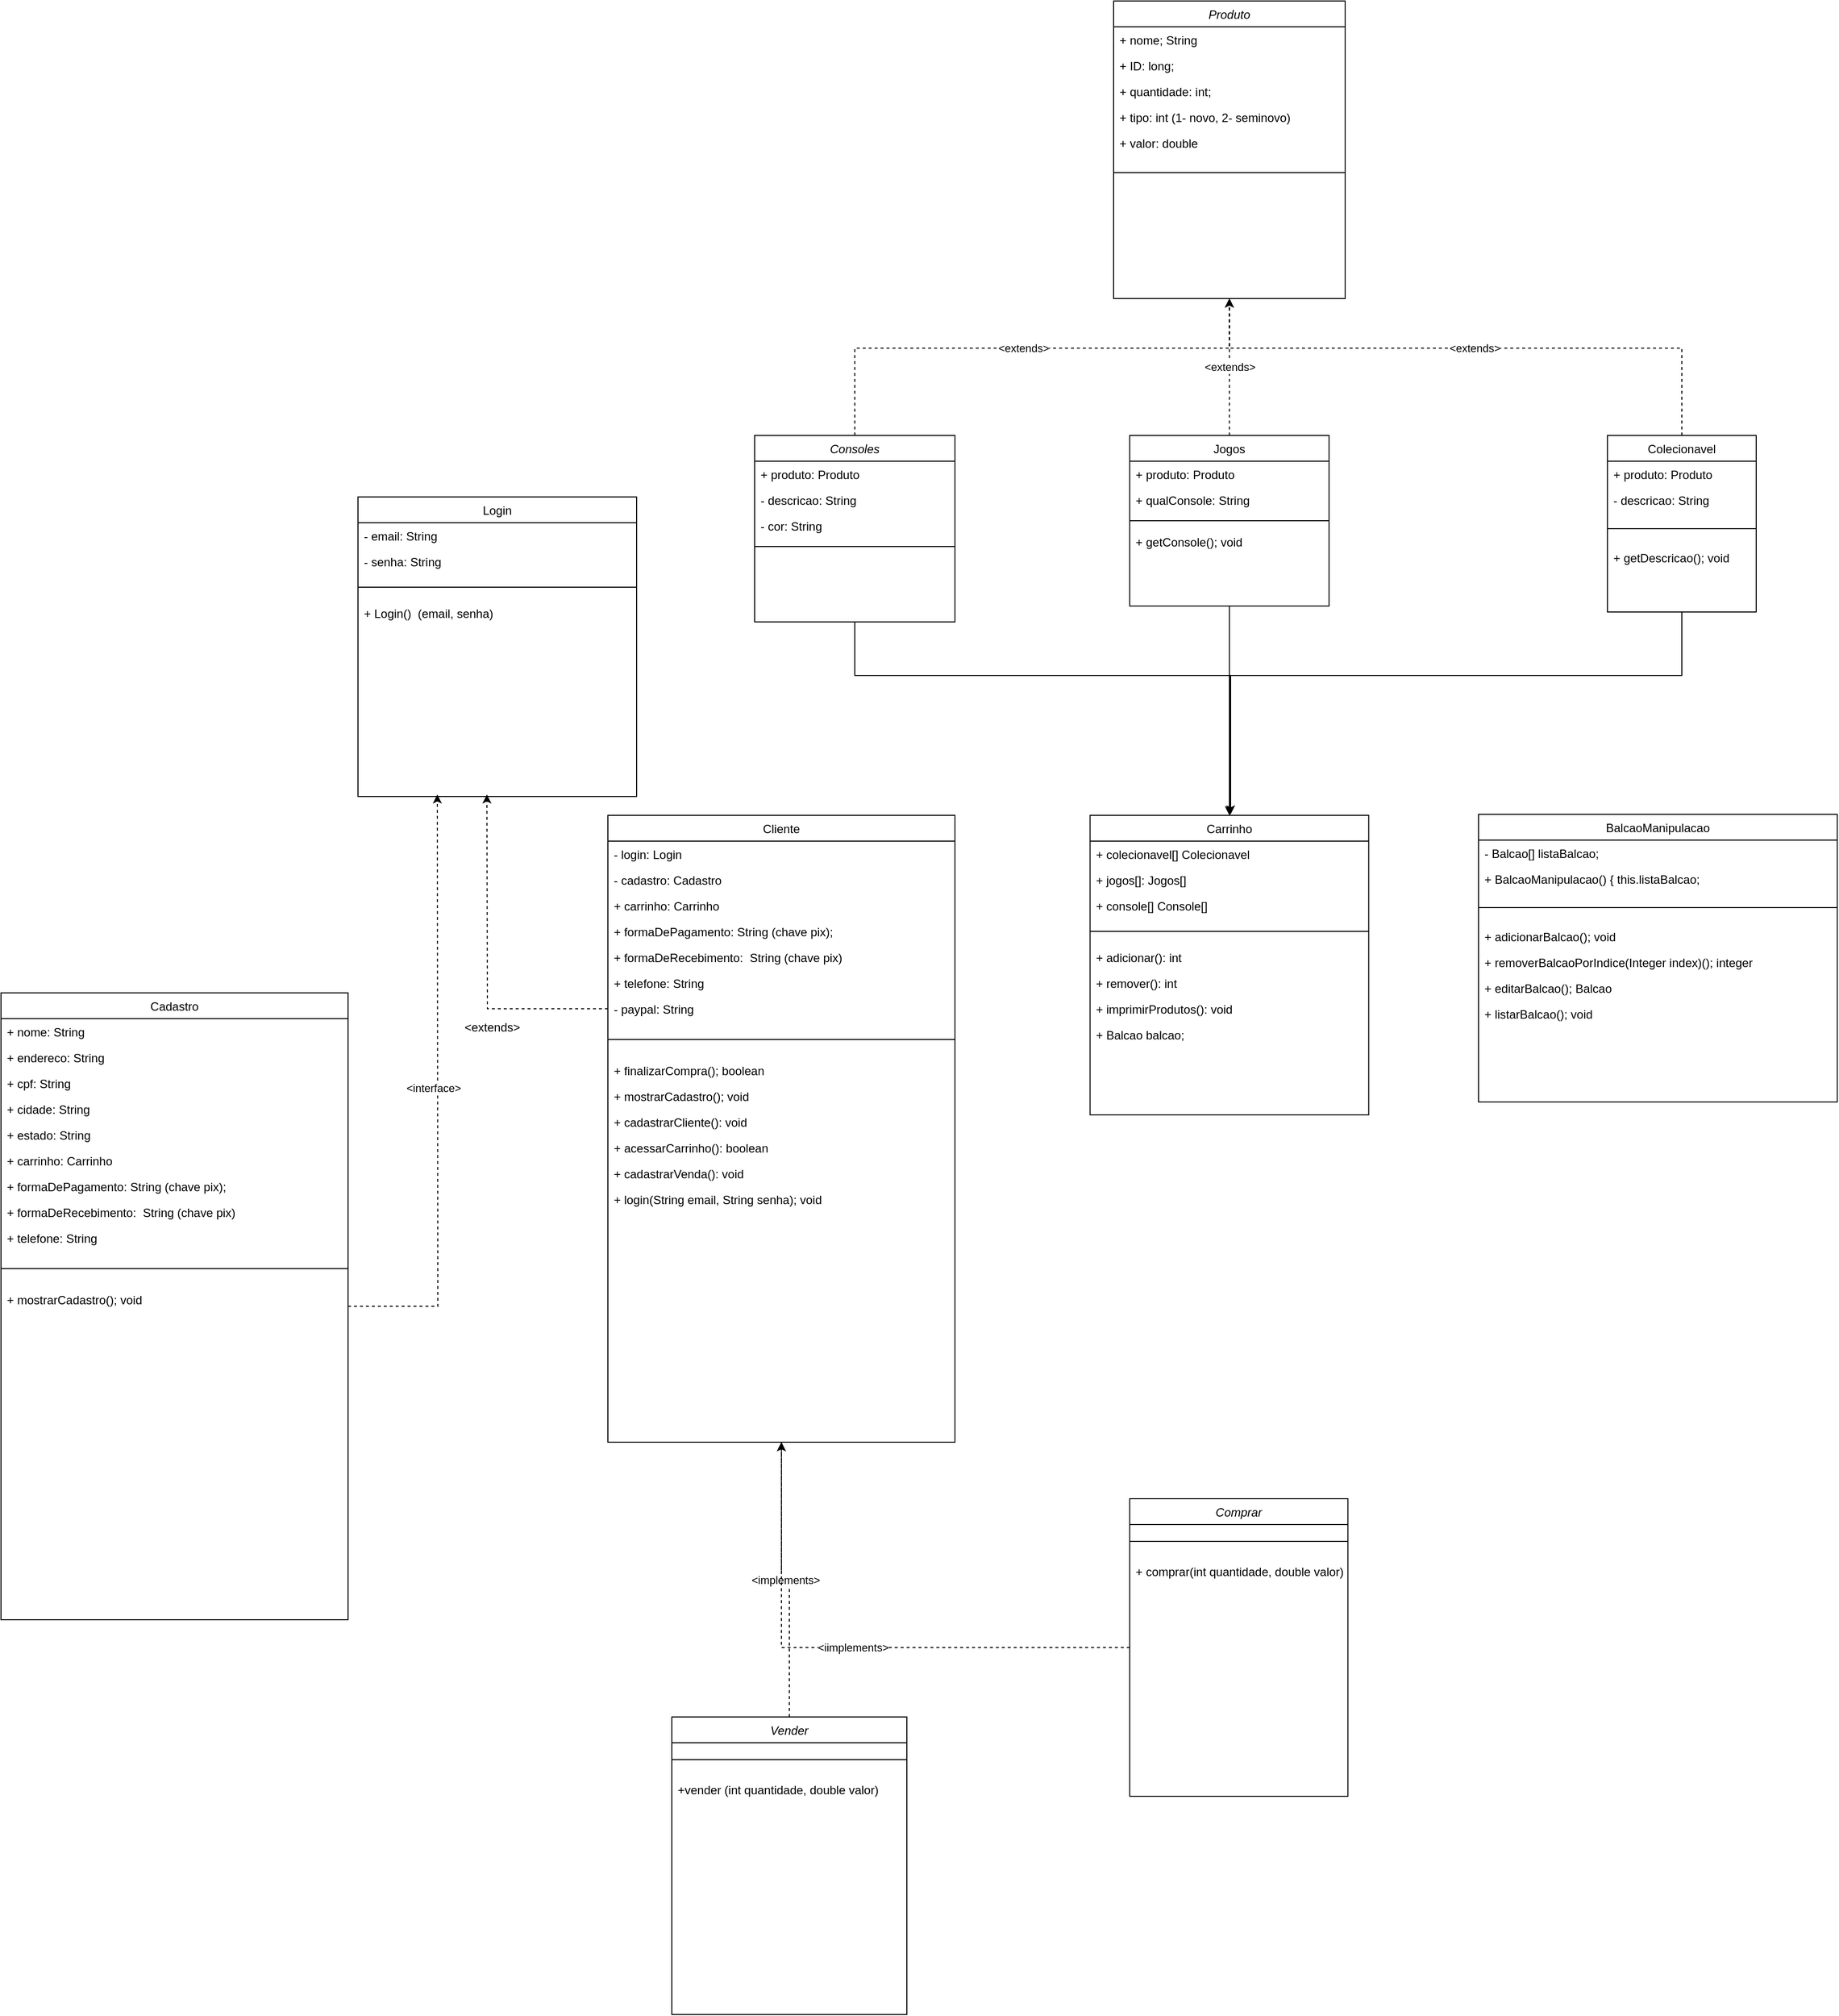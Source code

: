<mxfile version="20.4.0" type="github">
  <diagram id="C5RBs43oDa-KdzZeNtuy" name="Page-1">
    <mxGraphModel dx="4989" dy="3419" grid="1" gridSize="10" guides="1" tooltips="1" connect="1" arrows="1" fold="1" page="1" pageScale="1" pageWidth="3300" pageHeight="2339" math="0" shadow="0">
      <root>
        <mxCell id="WIyWlLk6GJQsqaUBKTNV-0" />
        <mxCell id="WIyWlLk6GJQsqaUBKTNV-1" parent="WIyWlLk6GJQsqaUBKTNV-0" />
        <mxCell id="iqWXhcP6Gmm81lYTE9qX-11" value="&amp;lt;extends&amp;gt;" style="edgeStyle=orthogonalEdgeStyle;rounded=0;orthogonalLoop=1;jettySize=auto;html=1;entryX=0.5;entryY=1;entryDx=0;entryDy=0;dashed=1;" edge="1" parent="WIyWlLk6GJQsqaUBKTNV-1" source="JkuJIoE7SBukqdG8tUZ_-0" target="JkuJIoE7SBukqdG8tUZ_-20">
          <mxGeometry relative="1" as="geometry">
            <Array as="points">
              <mxPoint x="511" y="-750" />
              <mxPoint x="889" y="-750" />
            </Array>
          </mxGeometry>
        </mxCell>
        <mxCell id="iqWXhcP6Gmm81lYTE9qX-23" style="edgeStyle=orthogonalEdgeStyle;rounded=0;orthogonalLoop=1;jettySize=auto;html=1;" edge="1" parent="WIyWlLk6GJQsqaUBKTNV-1" source="JkuJIoE7SBukqdG8tUZ_-0">
          <mxGeometry relative="1" as="geometry">
            <mxPoint x="890" y="-280" as="targetPoint" />
            <Array as="points">
              <mxPoint x="511" y="-420" />
              <mxPoint x="890" y="-420" />
            </Array>
          </mxGeometry>
        </mxCell>
        <mxCell id="JkuJIoE7SBukqdG8tUZ_-0" value="Consoles" style="swimlane;fontStyle=2;align=center;verticalAlign=top;childLayout=stackLayout;horizontal=1;startSize=26;horizontalStack=0;resizeParent=1;resizeLast=0;collapsible=1;marginBottom=0;rounded=0;shadow=0;strokeWidth=1;" parent="WIyWlLk6GJQsqaUBKTNV-1" vertex="1">
          <mxGeometry x="410" y="-662" width="202" height="188" as="geometry">
            <mxRectangle x="230" y="140" width="160" height="26" as="alternateBounds" />
          </mxGeometry>
        </mxCell>
        <mxCell id="JkuJIoE7SBukqdG8tUZ_-1" value="+ produto: Produto" style="text;align=left;verticalAlign=top;spacingLeft=4;spacingRight=4;overflow=hidden;rotatable=0;points=[[0,0.5],[1,0.5]];portConstraint=eastwest;" parent="JkuJIoE7SBukqdG8tUZ_-0" vertex="1">
          <mxGeometry y="26" width="202" height="26" as="geometry" />
        </mxCell>
        <mxCell id="JkuJIoE7SBukqdG8tUZ_-2" value="- descricao: String" style="text;align=left;verticalAlign=top;spacingLeft=4;spacingRight=4;overflow=hidden;rotatable=0;points=[[0,0.5],[1,0.5]];portConstraint=eastwest;" parent="JkuJIoE7SBukqdG8tUZ_-0" vertex="1">
          <mxGeometry y="52" width="202" height="26" as="geometry" />
        </mxCell>
        <mxCell id="JkuJIoE7SBukqdG8tUZ_-3" value="- cor: String" style="text;align=left;verticalAlign=top;spacingLeft=4;spacingRight=4;overflow=hidden;rotatable=0;points=[[0,0.5],[1,0.5]];portConstraint=eastwest;" parent="JkuJIoE7SBukqdG8tUZ_-0" vertex="1">
          <mxGeometry y="78" width="202" height="26" as="geometry" />
        </mxCell>
        <mxCell id="JkuJIoE7SBukqdG8tUZ_-4" value="" style="line;html=1;strokeWidth=1;align=left;verticalAlign=middle;spacingTop=-1;spacingLeft=3;spacingRight=3;rotatable=0;labelPosition=right;points=[];portConstraint=eastwest;" parent="JkuJIoE7SBukqdG8tUZ_-0" vertex="1">
          <mxGeometry y="104" width="202" height="16" as="geometry" />
        </mxCell>
        <mxCell id="iqWXhcP6Gmm81lYTE9qX-12" value="&amp;lt;extends&amp;gt;" style="edgeStyle=orthogonalEdgeStyle;rounded=0;orthogonalLoop=1;jettySize=auto;html=1;entryX=0.5;entryY=1;entryDx=0;entryDy=0;dashed=1;" edge="1" parent="WIyWlLk6GJQsqaUBKTNV-1" source="JkuJIoE7SBukqdG8tUZ_-7" target="JkuJIoE7SBukqdG8tUZ_-20">
          <mxGeometry relative="1" as="geometry">
            <Array as="points">
              <mxPoint x="1345" y="-750" />
              <mxPoint x="889" y="-750" />
            </Array>
          </mxGeometry>
        </mxCell>
        <mxCell id="iqWXhcP6Gmm81lYTE9qX-16" style="edgeStyle=orthogonalEdgeStyle;rounded=0;orthogonalLoop=1;jettySize=auto;html=1;" edge="1" parent="WIyWlLk6GJQsqaUBKTNV-1" source="JkuJIoE7SBukqdG8tUZ_-7" target="JkuJIoE7SBukqdG8tUZ_-12">
          <mxGeometry relative="1" as="geometry">
            <Array as="points">
              <mxPoint x="1345" y="-420" />
              <mxPoint x="889" y="-420" />
            </Array>
          </mxGeometry>
        </mxCell>
        <mxCell id="JkuJIoE7SBukqdG8tUZ_-7" value="Colecionavel" style="swimlane;fontStyle=0;align=center;verticalAlign=top;childLayout=stackLayout;horizontal=1;startSize=26;horizontalStack=0;resizeParent=1;resizeLast=0;collapsible=1;marginBottom=0;rounded=0;shadow=0;strokeWidth=1;" parent="WIyWlLk6GJQsqaUBKTNV-1" vertex="1">
          <mxGeometry x="1270" y="-662" width="150" height="178" as="geometry">
            <mxRectangle x="340" y="380" width="170" height="26" as="alternateBounds" />
          </mxGeometry>
        </mxCell>
        <mxCell id="JkuJIoE7SBukqdG8tUZ_-8" value="+ produto: Produto" style="text;align=left;verticalAlign=top;spacingLeft=4;spacingRight=4;overflow=hidden;rotatable=0;points=[[0,0.5],[1,0.5]];portConstraint=eastwest;" parent="JkuJIoE7SBukqdG8tUZ_-7" vertex="1">
          <mxGeometry y="26" width="150" height="26" as="geometry" />
        </mxCell>
        <mxCell id="JkuJIoE7SBukqdG8tUZ_-9" value="- descricao: String" style="text;align=left;verticalAlign=top;spacingLeft=4;spacingRight=4;overflow=hidden;rotatable=0;points=[[0,0.5],[1,0.5]];portConstraint=eastwest;" parent="JkuJIoE7SBukqdG8tUZ_-7" vertex="1">
          <mxGeometry y="52" width="150" height="26" as="geometry" />
        </mxCell>
        <mxCell id="JkuJIoE7SBukqdG8tUZ_-10" value="" style="line;html=1;strokeWidth=1;align=left;verticalAlign=middle;spacingTop=-1;spacingLeft=3;spacingRight=3;rotatable=0;labelPosition=right;points=[];portConstraint=eastwest;" parent="JkuJIoE7SBukqdG8tUZ_-7" vertex="1">
          <mxGeometry y="78" width="150" height="32" as="geometry" />
        </mxCell>
        <mxCell id="iqWXhcP6Gmm81lYTE9qX-51" value="+ getDescricao(); void" style="text;align=left;verticalAlign=top;spacingLeft=4;spacingRight=4;overflow=hidden;rotatable=0;points=[[0,0.5],[1,0.5]];portConstraint=eastwest;" vertex="1" parent="JkuJIoE7SBukqdG8tUZ_-7">
          <mxGeometry y="110" width="150" height="26" as="geometry" />
        </mxCell>
        <mxCell id="JkuJIoE7SBukqdG8tUZ_-12" value="Carrinho" style="swimlane;fontStyle=0;align=center;verticalAlign=top;childLayout=stackLayout;horizontal=1;startSize=26;horizontalStack=0;resizeParent=1;resizeLast=0;collapsible=1;marginBottom=0;rounded=0;shadow=0;strokeWidth=1;" parent="WIyWlLk6GJQsqaUBKTNV-1" vertex="1">
          <mxGeometry x="748.25" y="-279" width="281" height="302" as="geometry">
            <mxRectangle x="550" y="140" width="160" height="26" as="alternateBounds" />
          </mxGeometry>
        </mxCell>
        <mxCell id="JkuJIoE7SBukqdG8tUZ_-13" value="+ colecionavel[] Colecionavel" style="text;align=left;verticalAlign=top;spacingLeft=4;spacingRight=4;overflow=hidden;rotatable=0;points=[[0,0.5],[1,0.5]];portConstraint=eastwest;rounded=0;shadow=0;html=0;" parent="JkuJIoE7SBukqdG8tUZ_-12" vertex="1">
          <mxGeometry y="26" width="281" height="26" as="geometry" />
        </mxCell>
        <mxCell id="JkuJIoE7SBukqdG8tUZ_-14" value="+ jogos[]: Jogos[]" style="text;align=left;verticalAlign=top;spacingLeft=4;spacingRight=4;overflow=hidden;rotatable=0;points=[[0,0.5],[1,0.5]];portConstraint=eastwest;" parent="JkuJIoE7SBukqdG8tUZ_-12" vertex="1">
          <mxGeometry y="52" width="281" height="26" as="geometry" />
        </mxCell>
        <mxCell id="JkuJIoE7SBukqdG8tUZ_-15" value="+ console[] Console[]" style="text;align=left;verticalAlign=top;spacingLeft=4;spacingRight=4;overflow=hidden;rotatable=0;points=[[0,0.5],[1,0.5]];portConstraint=eastwest;" parent="JkuJIoE7SBukqdG8tUZ_-12" vertex="1">
          <mxGeometry y="78" width="281" height="26" as="geometry" />
        </mxCell>
        <mxCell id="JkuJIoE7SBukqdG8tUZ_-16" value="" style="line;html=1;strokeWidth=1;align=left;verticalAlign=middle;spacingTop=-1;spacingLeft=3;spacingRight=3;rotatable=0;labelPosition=right;points=[];portConstraint=eastwest;" parent="JkuJIoE7SBukqdG8tUZ_-12" vertex="1">
          <mxGeometry y="104" width="281" height="26" as="geometry" />
        </mxCell>
        <mxCell id="JkuJIoE7SBukqdG8tUZ_-17" value="+ adicionar(): int" style="text;align=left;verticalAlign=top;spacingLeft=4;spacingRight=4;overflow=hidden;rotatable=0;points=[[0,0.5],[1,0.5]];portConstraint=eastwest;" parent="JkuJIoE7SBukqdG8tUZ_-12" vertex="1">
          <mxGeometry y="130" width="281" height="26" as="geometry" />
        </mxCell>
        <mxCell id="JkuJIoE7SBukqdG8tUZ_-18" value="+ remover(): int" style="text;align=left;verticalAlign=top;spacingLeft=4;spacingRight=4;overflow=hidden;rotatable=0;points=[[0,0.5],[1,0.5]];portConstraint=eastwest;" parent="JkuJIoE7SBukqdG8tUZ_-12" vertex="1">
          <mxGeometry y="156" width="281" height="26" as="geometry" />
        </mxCell>
        <mxCell id="JkuJIoE7SBukqdG8tUZ_-19" value="+ imprimirProdutos(): void" style="text;align=left;verticalAlign=top;spacingLeft=4;spacingRight=4;overflow=hidden;rotatable=0;points=[[0,0.5],[1,0.5]];portConstraint=eastwest;" parent="JkuJIoE7SBukqdG8tUZ_-12" vertex="1">
          <mxGeometry y="182" width="281" height="26" as="geometry" />
        </mxCell>
        <mxCell id="iqWXhcP6Gmm81lYTE9qX-54" value="+ Balcao balcao;" style="text;align=left;verticalAlign=top;spacingLeft=4;spacingRight=4;overflow=hidden;rotatable=0;points=[[0,0.5],[1,0.5]];portConstraint=eastwest;" vertex="1" parent="JkuJIoE7SBukqdG8tUZ_-12">
          <mxGeometry y="208" width="281" height="26" as="geometry" />
        </mxCell>
        <mxCell id="JkuJIoE7SBukqdG8tUZ_-20" value="Produto" style="swimlane;fontStyle=2;align=center;verticalAlign=top;childLayout=stackLayout;horizontal=1;startSize=26;horizontalStack=0;resizeParent=1;resizeLast=0;collapsible=1;marginBottom=0;rounded=0;shadow=0;strokeWidth=1;" parent="WIyWlLk6GJQsqaUBKTNV-1" vertex="1">
          <mxGeometry x="772" y="-1100" width="233.5" height="300" as="geometry">
            <mxRectangle x="230" y="140" width="160" height="26" as="alternateBounds" />
          </mxGeometry>
        </mxCell>
        <mxCell id="JkuJIoE7SBukqdG8tUZ_-21" value="+ nome; String" style="text;align=left;verticalAlign=top;spacingLeft=4;spacingRight=4;overflow=hidden;rotatable=0;points=[[0,0.5],[1,0.5]];portConstraint=eastwest;" parent="JkuJIoE7SBukqdG8tUZ_-20" vertex="1">
          <mxGeometry y="26" width="233.5" height="26" as="geometry" />
        </mxCell>
        <mxCell id="JkuJIoE7SBukqdG8tUZ_-22" value="+ ID: long;" style="text;align=left;verticalAlign=top;spacingLeft=4;spacingRight=4;overflow=hidden;rotatable=0;points=[[0,0.5],[1,0.5]];portConstraint=eastwest;rounded=0;shadow=0;html=0;" parent="JkuJIoE7SBukqdG8tUZ_-20" vertex="1">
          <mxGeometry y="52" width="233.5" height="26" as="geometry" />
        </mxCell>
        <mxCell id="JkuJIoE7SBukqdG8tUZ_-23" value="+ quantidade: int;" style="text;align=left;verticalAlign=top;spacingLeft=4;spacingRight=4;overflow=hidden;rotatable=0;points=[[0,0.5],[1,0.5]];portConstraint=eastwest;rounded=0;shadow=0;html=0;" parent="JkuJIoE7SBukqdG8tUZ_-20" vertex="1">
          <mxGeometry y="78" width="233.5" height="26" as="geometry" />
        </mxCell>
        <mxCell id="JkuJIoE7SBukqdG8tUZ_-24" value="+ tipo: int (1- novo, 2- seminovo)" style="text;align=left;verticalAlign=top;spacingLeft=4;spacingRight=4;overflow=hidden;rotatable=0;points=[[0,0.5],[1,0.5]];portConstraint=eastwest;rounded=0;shadow=0;html=0;" parent="JkuJIoE7SBukqdG8tUZ_-20" vertex="1">
          <mxGeometry y="104" width="233.5" height="26" as="geometry" />
        </mxCell>
        <mxCell id="JkuJIoE7SBukqdG8tUZ_-25" value="+ valor: double" style="text;align=left;verticalAlign=top;spacingLeft=4;spacingRight=4;overflow=hidden;rotatable=0;points=[[0,0.5],[1,0.5]];portConstraint=eastwest;rounded=0;shadow=0;html=0;" parent="JkuJIoE7SBukqdG8tUZ_-20" vertex="1">
          <mxGeometry y="130" width="233.5" height="26" as="geometry" />
        </mxCell>
        <mxCell id="JkuJIoE7SBukqdG8tUZ_-26" value="" style="line;html=1;strokeWidth=1;align=left;verticalAlign=middle;spacingTop=-1;spacingLeft=3;spacingRight=3;rotatable=0;labelPosition=right;points=[];portConstraint=eastwest;" parent="JkuJIoE7SBukqdG8tUZ_-20" vertex="1">
          <mxGeometry y="156" width="233.5" height="34" as="geometry" />
        </mxCell>
        <mxCell id="JkuJIoE7SBukqdG8tUZ_-28" value="Cliente" style="swimlane;fontStyle=0;align=center;verticalAlign=top;childLayout=stackLayout;horizontal=1;startSize=26;horizontalStack=0;resizeParent=1;resizeLast=0;collapsible=1;marginBottom=0;rounded=0;shadow=0;strokeWidth=1;" parent="WIyWlLk6GJQsqaUBKTNV-1" vertex="1">
          <mxGeometry x="262" y="-279" width="350" height="632" as="geometry">
            <mxRectangle x="550" y="140" width="160" height="26" as="alternateBounds" />
          </mxGeometry>
        </mxCell>
        <mxCell id="iqWXhcP6Gmm81lYTE9qX-86" value="- login: Login" style="text;align=left;verticalAlign=top;spacingLeft=4;spacingRight=4;overflow=hidden;rotatable=0;points=[[0,0.5],[1,0.5]];portConstraint=eastwest;rounded=0;shadow=0;html=0;" vertex="1" parent="JkuJIoE7SBukqdG8tUZ_-28">
          <mxGeometry y="26" width="350" height="26" as="geometry" />
        </mxCell>
        <mxCell id="iqWXhcP6Gmm81lYTE9qX-114" value="- cadastro: Cadastro" style="text;align=left;verticalAlign=top;spacingLeft=4;spacingRight=4;overflow=hidden;rotatable=0;points=[[0,0.5],[1,0.5]];portConstraint=eastwest;rounded=0;shadow=0;html=0;" vertex="1" parent="JkuJIoE7SBukqdG8tUZ_-28">
          <mxGeometry y="52" width="350" height="26" as="geometry" />
        </mxCell>
        <mxCell id="JkuJIoE7SBukqdG8tUZ_-35" value="+ carrinho: Carrinho" style="text;align=left;verticalAlign=top;spacingLeft=4;spacingRight=4;overflow=hidden;rotatable=0;points=[[0,0.5],[1,0.5]];portConstraint=eastwest;" parent="JkuJIoE7SBukqdG8tUZ_-28" vertex="1">
          <mxGeometry y="78" width="350" height="26" as="geometry" />
        </mxCell>
        <mxCell id="JkuJIoE7SBukqdG8tUZ_-36" value="+ formaDePagamento: String (chave pix);" style="text;align=left;verticalAlign=top;spacingLeft=4;spacingRight=4;overflow=hidden;rotatable=0;points=[[0,0.5],[1,0.5]];portConstraint=eastwest;" parent="JkuJIoE7SBukqdG8tUZ_-28" vertex="1">
          <mxGeometry y="104" width="350" height="26" as="geometry" />
        </mxCell>
        <mxCell id="iqWXhcP6Gmm81lYTE9qX-73" value="+ formaDeRecebimento:  String (chave pix)" style="text;align=left;verticalAlign=top;spacingLeft=4;spacingRight=4;overflow=hidden;rotatable=0;points=[[0,0.5],[1,0.5]];portConstraint=eastwest;" vertex="1" parent="JkuJIoE7SBukqdG8tUZ_-28">
          <mxGeometry y="130" width="350" height="26" as="geometry" />
        </mxCell>
        <mxCell id="JkuJIoE7SBukqdG8tUZ_-37" value="+ telefone: String" style="text;align=left;verticalAlign=top;spacingLeft=4;spacingRight=4;overflow=hidden;rotatable=0;points=[[0,0.5],[1,0.5]];portConstraint=eastwest;" parent="JkuJIoE7SBukqdG8tUZ_-28" vertex="1">
          <mxGeometry y="156" width="350" height="26" as="geometry" />
        </mxCell>
        <mxCell id="iqWXhcP6Gmm81lYTE9qX-21" value="- paypal: String" style="text;align=left;verticalAlign=top;spacingLeft=4;spacingRight=4;overflow=hidden;rotatable=0;points=[[0,0.5],[1,0.5]];portConstraint=eastwest;" vertex="1" parent="JkuJIoE7SBukqdG8tUZ_-28">
          <mxGeometry y="182" width="350" height="26" as="geometry" />
        </mxCell>
        <mxCell id="JkuJIoE7SBukqdG8tUZ_-38" value="" style="line;html=1;strokeWidth=1;align=left;verticalAlign=middle;spacingTop=-1;spacingLeft=3;spacingRight=3;rotatable=0;labelPosition=right;points=[];portConstraint=eastwest;" parent="JkuJIoE7SBukqdG8tUZ_-28" vertex="1">
          <mxGeometry y="208" width="350" height="36" as="geometry" />
        </mxCell>
        <mxCell id="JkuJIoE7SBukqdG8tUZ_-39" value="+ finalizarCompra(); boolean" style="text;align=left;verticalAlign=top;spacingLeft=4;spacingRight=4;overflow=hidden;rotatable=0;points=[[0,0.5],[1,0.5]];portConstraint=eastwest;" parent="JkuJIoE7SBukqdG8tUZ_-28" vertex="1">
          <mxGeometry y="244" width="350" height="26" as="geometry" />
        </mxCell>
        <mxCell id="JkuJIoE7SBukqdG8tUZ_-40" value="+ mostrarCadastro(); void" style="text;align=left;verticalAlign=top;spacingLeft=4;spacingRight=4;overflow=hidden;rotatable=0;points=[[0,0.5],[1,0.5]];portConstraint=eastwest;" parent="JkuJIoE7SBukqdG8tUZ_-28" vertex="1">
          <mxGeometry y="270" width="350" height="26" as="geometry" />
        </mxCell>
        <mxCell id="JkuJIoE7SBukqdG8tUZ_-41" value="+ cadastrarCliente(): void" style="text;align=left;verticalAlign=top;spacingLeft=4;spacingRight=4;overflow=hidden;rotatable=0;points=[[0,0.5],[1,0.5]];portConstraint=eastwest;" parent="JkuJIoE7SBukqdG8tUZ_-28" vertex="1">
          <mxGeometry y="296" width="350" height="26" as="geometry" />
        </mxCell>
        <mxCell id="JkuJIoE7SBukqdG8tUZ_-42" value="+ acessarCarrinho(): boolean" style="text;align=left;verticalAlign=top;spacingLeft=4;spacingRight=4;overflow=hidden;rotatable=0;points=[[0,0.5],[1,0.5]];portConstraint=eastwest;" parent="JkuJIoE7SBukqdG8tUZ_-28" vertex="1">
          <mxGeometry y="322" width="350" height="26" as="geometry" />
        </mxCell>
        <mxCell id="JkuJIoE7SBukqdG8tUZ_-43" value="+ cadastrarVenda(): void" style="text;align=left;verticalAlign=top;spacingLeft=4;spacingRight=4;overflow=hidden;rotatable=0;points=[[0,0.5],[1,0.5]];portConstraint=eastwest;" parent="JkuJIoE7SBukqdG8tUZ_-28" vertex="1">
          <mxGeometry y="348" width="350" height="26" as="geometry" />
        </mxCell>
        <mxCell id="iqWXhcP6Gmm81lYTE9qX-31" value="+ login(String email, String senha); void" style="text;align=left;verticalAlign=top;spacingLeft=4;spacingRight=4;overflow=hidden;rotatable=0;points=[[0,0.5],[1,0.5]];portConstraint=eastwest;" vertex="1" parent="JkuJIoE7SBukqdG8tUZ_-28">
          <mxGeometry y="374" width="350" height="26" as="geometry" />
        </mxCell>
        <mxCell id="iqWXhcP6Gmm81lYTE9qX-9" value="&amp;lt;extends&amp;gt;" style="edgeStyle=orthogonalEdgeStyle;rounded=0;orthogonalLoop=1;jettySize=auto;html=1;entryX=0.5;entryY=1;entryDx=0;entryDy=0;dashed=1;" edge="1" parent="WIyWlLk6GJQsqaUBKTNV-1" source="JkuJIoE7SBukqdG8tUZ_-44" target="JkuJIoE7SBukqdG8tUZ_-20">
          <mxGeometry relative="1" as="geometry" />
        </mxCell>
        <mxCell id="iqWXhcP6Gmm81lYTE9qX-17" style="edgeStyle=orthogonalEdgeStyle;rounded=0;orthogonalLoop=1;jettySize=auto;html=1;entryX=0.5;entryY=0;entryDx=0;entryDy=0;" edge="1" parent="WIyWlLk6GJQsqaUBKTNV-1" source="JkuJIoE7SBukqdG8tUZ_-44" target="JkuJIoE7SBukqdG8tUZ_-12">
          <mxGeometry relative="1" as="geometry" />
        </mxCell>
        <mxCell id="JkuJIoE7SBukqdG8tUZ_-44" value="Jogos" style="swimlane;fontStyle=0;align=center;verticalAlign=top;childLayout=stackLayout;horizontal=1;startSize=26;horizontalStack=0;resizeParent=1;resizeLast=0;collapsible=1;marginBottom=0;rounded=0;shadow=0;strokeWidth=1;" parent="WIyWlLk6GJQsqaUBKTNV-1" vertex="1">
          <mxGeometry x="788.25" y="-662" width="201" height="172" as="geometry">
            <mxRectangle x="130" y="380" width="160" height="26" as="alternateBounds" />
          </mxGeometry>
        </mxCell>
        <mxCell id="JkuJIoE7SBukqdG8tUZ_-45" value="+ produto: Produto" style="text;align=left;verticalAlign=top;spacingLeft=4;spacingRight=4;overflow=hidden;rotatable=0;points=[[0,0.5],[1,0.5]];portConstraint=eastwest;" parent="JkuJIoE7SBukqdG8tUZ_-44" vertex="1">
          <mxGeometry y="26" width="201" height="26" as="geometry" />
        </mxCell>
        <mxCell id="JkuJIoE7SBukqdG8tUZ_-46" value="+ qualConsole: String" style="text;align=left;verticalAlign=top;spacingLeft=4;spacingRight=4;overflow=hidden;rotatable=0;points=[[0,0.5],[1,0.5]];portConstraint=eastwest;" parent="JkuJIoE7SBukqdG8tUZ_-44" vertex="1">
          <mxGeometry y="52" width="201" height="26" as="geometry" />
        </mxCell>
        <mxCell id="JkuJIoE7SBukqdG8tUZ_-48" value="" style="line;html=1;strokeWidth=1;align=left;verticalAlign=middle;spacingTop=-1;spacingLeft=3;spacingRight=3;rotatable=0;labelPosition=right;points=[];portConstraint=eastwest;" parent="JkuJIoE7SBukqdG8tUZ_-44" vertex="1">
          <mxGeometry y="78" width="201" height="16" as="geometry" />
        </mxCell>
        <mxCell id="iqWXhcP6Gmm81lYTE9qX-52" value="+ getConsole(); void" style="text;align=left;verticalAlign=top;spacingLeft=4;spacingRight=4;overflow=hidden;rotatable=0;points=[[0,0.5],[1,0.5]];portConstraint=eastwest;" vertex="1" parent="JkuJIoE7SBukqdG8tUZ_-44">
          <mxGeometry y="94" width="201" height="26" as="geometry" />
        </mxCell>
        <mxCell id="iqWXhcP6Gmm81lYTE9qX-30" value="&amp;lt;implements&amp;gt;" style="edgeStyle=orthogonalEdgeStyle;rounded=0;orthogonalLoop=1;jettySize=auto;html=1;entryX=0.5;entryY=1;entryDx=0;entryDy=0;dashed=1;" edge="1" parent="WIyWlLk6GJQsqaUBKTNV-1" source="EZmZFvH6jRL-wL6Aayow-8" target="JkuJIoE7SBukqdG8tUZ_-28">
          <mxGeometry relative="1" as="geometry" />
        </mxCell>
        <mxCell id="EZmZFvH6jRL-wL6Aayow-8" value="Vender" style="swimlane;fontStyle=2;align=center;verticalAlign=top;childLayout=stackLayout;horizontal=1;startSize=26;horizontalStack=0;resizeParent=1;resizeLast=0;collapsible=1;marginBottom=0;rounded=0;shadow=0;strokeWidth=1;" parent="WIyWlLk6GJQsqaUBKTNV-1" vertex="1">
          <mxGeometry x="326.5" y="630" width="237" height="300" as="geometry">
            <mxRectangle x="230" y="140" width="160" height="26" as="alternateBounds" />
          </mxGeometry>
        </mxCell>
        <mxCell id="EZmZFvH6jRL-wL6Aayow-14" value="" style="line;html=1;strokeWidth=1;align=left;verticalAlign=middle;spacingTop=-1;spacingLeft=3;spacingRight=3;rotatable=0;labelPosition=right;points=[];portConstraint=eastwest;" parent="EZmZFvH6jRL-wL6Aayow-8" vertex="1">
          <mxGeometry y="26" width="237" height="34" as="geometry" />
        </mxCell>
        <mxCell id="EZmZFvH6jRL-wL6Aayow-15" value="+vender (int quantidade, double valor)" style="text;align=left;verticalAlign=top;spacingLeft=4;spacingRight=4;overflow=hidden;rotatable=0;points=[[0,0.5],[1,0.5]];portConstraint=eastwest;" parent="EZmZFvH6jRL-wL6Aayow-8" vertex="1">
          <mxGeometry y="60" width="237" height="26" as="geometry" />
        </mxCell>
        <mxCell id="iqWXhcP6Gmm81lYTE9qX-28" value="&amp;lt;iimplements&amp;gt;" style="edgeStyle=orthogonalEdgeStyle;rounded=0;orthogonalLoop=1;jettySize=auto;html=1;entryX=0.5;entryY=1;entryDx=0;entryDy=0;dashed=1;" edge="1" parent="WIyWlLk6GJQsqaUBKTNV-1" source="iqWXhcP6Gmm81lYTE9qX-25" target="JkuJIoE7SBukqdG8tUZ_-28">
          <mxGeometry relative="1" as="geometry" />
        </mxCell>
        <mxCell id="iqWXhcP6Gmm81lYTE9qX-25" value="Comprar" style="swimlane;fontStyle=2;align=center;verticalAlign=top;childLayout=stackLayout;horizontal=1;startSize=26;horizontalStack=0;resizeParent=1;resizeLast=0;collapsible=1;marginBottom=0;rounded=0;shadow=0;strokeWidth=1;" vertex="1" parent="WIyWlLk6GJQsqaUBKTNV-1">
          <mxGeometry x="788.25" y="410" width="220" height="300" as="geometry">
            <mxRectangle x="230" y="140" width="160" height="26" as="alternateBounds" />
          </mxGeometry>
        </mxCell>
        <mxCell id="iqWXhcP6Gmm81lYTE9qX-26" value="" style="line;html=1;strokeWidth=1;align=left;verticalAlign=middle;spacingTop=-1;spacingLeft=3;spacingRight=3;rotatable=0;labelPosition=right;points=[];portConstraint=eastwest;" vertex="1" parent="iqWXhcP6Gmm81lYTE9qX-25">
          <mxGeometry y="26" width="220" height="34" as="geometry" />
        </mxCell>
        <mxCell id="iqWXhcP6Gmm81lYTE9qX-27" value="+ comprar(int quantidade, double valor)" style="text;align=left;verticalAlign=top;spacingLeft=4;spacingRight=4;overflow=hidden;rotatable=0;points=[[0,0.5],[1,0.5]];portConstraint=eastwest;" vertex="1" parent="iqWXhcP6Gmm81lYTE9qX-25">
          <mxGeometry y="60" width="220" height="26" as="geometry" />
        </mxCell>
        <mxCell id="iqWXhcP6Gmm81lYTE9qX-36" value="BalcaoManipulacao" style="swimlane;fontStyle=0;align=center;verticalAlign=top;childLayout=stackLayout;horizontal=1;startSize=26;horizontalStack=0;resizeParent=1;resizeLast=0;collapsible=1;marginBottom=0;rounded=0;shadow=0;strokeWidth=1;" vertex="1" parent="WIyWlLk6GJQsqaUBKTNV-1">
          <mxGeometry x="1140" y="-280" width="361.75" height="290" as="geometry">
            <mxRectangle x="550" y="140" width="160" height="26" as="alternateBounds" />
          </mxGeometry>
        </mxCell>
        <mxCell id="iqWXhcP6Gmm81lYTE9qX-44" value="- Balcao[] listaBalcao;" style="text;align=left;verticalAlign=top;spacingLeft=4;spacingRight=4;overflow=hidden;rotatable=0;points=[[0,0.5],[1,0.5]];portConstraint=eastwest;rounded=0;shadow=0;html=0;" vertex="1" parent="iqWXhcP6Gmm81lYTE9qX-36">
          <mxGeometry y="26" width="361.75" height="26" as="geometry" />
        </mxCell>
        <mxCell id="iqWXhcP6Gmm81lYTE9qX-45" value="+ BalcaoManipulacao() { this.listaBalcao;" style="text;align=left;verticalAlign=top;spacingLeft=4;spacingRight=4;overflow=hidden;rotatable=0;points=[[0,0.5],[1,0.5]];portConstraint=eastwest;rounded=0;shadow=0;html=0;" vertex="1" parent="iqWXhcP6Gmm81lYTE9qX-36">
          <mxGeometry y="52" width="361.75" height="26" as="geometry" />
        </mxCell>
        <mxCell id="iqWXhcP6Gmm81lYTE9qX-40" value="" style="line;html=1;strokeWidth=1;align=left;verticalAlign=middle;spacingTop=-1;spacingLeft=3;spacingRight=3;rotatable=0;labelPosition=right;points=[];portConstraint=eastwest;" vertex="1" parent="iqWXhcP6Gmm81lYTE9qX-36">
          <mxGeometry y="78" width="361.75" height="32" as="geometry" />
        </mxCell>
        <mxCell id="iqWXhcP6Gmm81lYTE9qX-46" value="+ adicionarBalcao(); void" style="text;align=left;verticalAlign=top;spacingLeft=4;spacingRight=4;overflow=hidden;rotatable=0;points=[[0,0.5],[1,0.5]];portConstraint=eastwest;" vertex="1" parent="iqWXhcP6Gmm81lYTE9qX-36">
          <mxGeometry y="110" width="361.75" height="26" as="geometry" />
        </mxCell>
        <mxCell id="iqWXhcP6Gmm81lYTE9qX-47" value="+ removerBalcaoPorIndice(Integer index)(); integer" style="text;align=left;verticalAlign=top;spacingLeft=4;spacingRight=4;overflow=hidden;rotatable=0;points=[[0,0.5],[1,0.5]];portConstraint=eastwest;" vertex="1" parent="iqWXhcP6Gmm81lYTE9qX-36">
          <mxGeometry y="136" width="361.75" height="26" as="geometry" />
        </mxCell>
        <mxCell id="iqWXhcP6Gmm81lYTE9qX-48" value="+ editarBalcao(); Balcao" style="text;align=left;verticalAlign=top;spacingLeft=4;spacingRight=4;overflow=hidden;rotatable=0;points=[[0,0.5],[1,0.5]];portConstraint=eastwest;" vertex="1" parent="iqWXhcP6Gmm81lYTE9qX-36">
          <mxGeometry y="162" width="361.75" height="26" as="geometry" />
        </mxCell>
        <mxCell id="iqWXhcP6Gmm81lYTE9qX-49" value="+ listarBalcao(); void" style="text;align=left;verticalAlign=top;spacingLeft=4;spacingRight=4;overflow=hidden;rotatable=0;points=[[0,0.5],[1,0.5]];portConstraint=eastwest;" vertex="1" parent="iqWXhcP6Gmm81lYTE9qX-36">
          <mxGeometry y="188" width="361.75" height="26" as="geometry" />
        </mxCell>
        <mxCell id="iqWXhcP6Gmm81lYTE9qX-74" value="Login" style="swimlane;fontStyle=0;align=center;verticalAlign=top;childLayout=stackLayout;horizontal=1;startSize=26;horizontalStack=0;resizeParent=1;resizeLast=0;collapsible=1;marginBottom=0;rounded=0;shadow=0;strokeWidth=1;" vertex="1" parent="WIyWlLk6GJQsqaUBKTNV-1">
          <mxGeometry x="10" y="-600" width="281" height="302" as="geometry">
            <mxRectangle x="550" y="140" width="160" height="26" as="alternateBounds" />
          </mxGeometry>
        </mxCell>
        <mxCell id="iqWXhcP6Gmm81lYTE9qX-75" value="- email: String" style="text;align=left;verticalAlign=top;spacingLeft=4;spacingRight=4;overflow=hidden;rotatable=0;points=[[0,0.5],[1,0.5]];portConstraint=eastwest;rounded=0;shadow=0;html=0;" vertex="1" parent="iqWXhcP6Gmm81lYTE9qX-74">
          <mxGeometry y="26" width="281" height="26" as="geometry" />
        </mxCell>
        <mxCell id="iqWXhcP6Gmm81lYTE9qX-76" value="- senha: String" style="text;align=left;verticalAlign=top;spacingLeft=4;spacingRight=4;overflow=hidden;rotatable=0;points=[[0,0.5],[1,0.5]];portConstraint=eastwest;" vertex="1" parent="iqWXhcP6Gmm81lYTE9qX-74">
          <mxGeometry y="52" width="281" height="26" as="geometry" />
        </mxCell>
        <mxCell id="iqWXhcP6Gmm81lYTE9qX-78" value="" style="line;html=1;strokeWidth=1;align=left;verticalAlign=middle;spacingTop=-1;spacingLeft=3;spacingRight=3;rotatable=0;labelPosition=right;points=[];portConstraint=eastwest;" vertex="1" parent="iqWXhcP6Gmm81lYTE9qX-74">
          <mxGeometry y="78" width="281" height="26" as="geometry" />
        </mxCell>
        <mxCell id="iqWXhcP6Gmm81lYTE9qX-83" value="+ Login()  (email, senha)" style="text;align=left;verticalAlign=top;spacingLeft=4;spacingRight=4;overflow=hidden;rotatable=0;points=[[0,0.5],[1,0.5]];portConstraint=eastwest;" vertex="1" parent="iqWXhcP6Gmm81lYTE9qX-74">
          <mxGeometry y="104" width="281" height="26" as="geometry" />
        </mxCell>
        <mxCell id="iqWXhcP6Gmm81lYTE9qX-85" value="&amp;lt;extends&amp;gt;" style="text;html=1;align=center;verticalAlign=middle;resizable=0;points=[];autosize=1;strokeColor=none;fillColor=none;" vertex="1" parent="WIyWlLk6GJQsqaUBKTNV-1">
          <mxGeometry x="105" y="-80" width="80" height="30" as="geometry" />
        </mxCell>
        <mxCell id="iqWXhcP6Gmm81lYTE9qX-111" style="edgeStyle=orthogonalEdgeStyle;rounded=0;orthogonalLoop=1;jettySize=auto;html=1;dashed=1;" edge="1" parent="WIyWlLk6GJQsqaUBKTNV-1" source="iqWXhcP6Gmm81lYTE9qX-92">
          <mxGeometry relative="1" as="geometry">
            <mxPoint x="90" y="-300.0" as="targetPoint" />
          </mxGeometry>
        </mxCell>
        <mxCell id="iqWXhcP6Gmm81lYTE9qX-112" value="&amp;lt;interface&amp;gt;" style="edgeLabel;html=1;align=center;verticalAlign=middle;resizable=0;points=[];" vertex="1" connectable="0" parent="iqWXhcP6Gmm81lYTE9qX-111">
          <mxGeometry x="0.025" y="5" relative="1" as="geometry">
            <mxPoint as="offset" />
          </mxGeometry>
        </mxCell>
        <mxCell id="iqWXhcP6Gmm81lYTE9qX-92" value="Cadastro" style="swimlane;fontStyle=0;align=center;verticalAlign=top;childLayout=stackLayout;horizontal=1;startSize=26;horizontalStack=0;resizeParent=1;resizeLast=0;collapsible=1;marginBottom=0;rounded=0;shadow=0;strokeWidth=1;" vertex="1" parent="WIyWlLk6GJQsqaUBKTNV-1">
          <mxGeometry x="-350" y="-100" width="350" height="632" as="geometry">
            <mxRectangle x="550" y="140" width="160" height="26" as="alternateBounds" />
          </mxGeometry>
        </mxCell>
        <mxCell id="iqWXhcP6Gmm81lYTE9qX-93" value="+ nome: String" style="text;align=left;verticalAlign=top;spacingLeft=4;spacingRight=4;overflow=hidden;rotatable=0;points=[[0,0.5],[1,0.5]];portConstraint=eastwest;rounded=0;shadow=0;html=0;" vertex="1" parent="iqWXhcP6Gmm81lYTE9qX-92">
          <mxGeometry y="26" width="350" height="26" as="geometry" />
        </mxCell>
        <mxCell id="iqWXhcP6Gmm81lYTE9qX-95" value="+ endereco: String" style="text;align=left;verticalAlign=top;spacingLeft=4;spacingRight=4;overflow=hidden;rotatable=0;points=[[0,0.5],[1,0.5]];portConstraint=eastwest;" vertex="1" parent="iqWXhcP6Gmm81lYTE9qX-92">
          <mxGeometry y="52" width="350" height="26" as="geometry" />
        </mxCell>
        <mxCell id="iqWXhcP6Gmm81lYTE9qX-96" value="+ cpf: String" style="text;align=left;verticalAlign=top;spacingLeft=4;spacingRight=4;overflow=hidden;rotatable=0;points=[[0,0.5],[1,0.5]];portConstraint=eastwest;" vertex="1" parent="iqWXhcP6Gmm81lYTE9qX-92">
          <mxGeometry y="78" width="350" height="26" as="geometry" />
        </mxCell>
        <mxCell id="iqWXhcP6Gmm81lYTE9qX-97" value="+ cidade: String" style="text;align=left;verticalAlign=top;spacingLeft=4;spacingRight=4;overflow=hidden;rotatable=0;points=[[0,0.5],[1,0.5]];portConstraint=eastwest;" vertex="1" parent="iqWXhcP6Gmm81lYTE9qX-92">
          <mxGeometry y="104" width="350" height="26" as="geometry" />
        </mxCell>
        <mxCell id="iqWXhcP6Gmm81lYTE9qX-98" value="+ estado: String" style="text;align=left;verticalAlign=top;spacingLeft=4;spacingRight=4;overflow=hidden;rotatable=0;points=[[0,0.5],[1,0.5]];portConstraint=eastwest;" vertex="1" parent="iqWXhcP6Gmm81lYTE9qX-92">
          <mxGeometry y="130" width="350" height="26" as="geometry" />
        </mxCell>
        <mxCell id="iqWXhcP6Gmm81lYTE9qX-99" value="+ carrinho: Carrinho" style="text;align=left;verticalAlign=top;spacingLeft=4;spacingRight=4;overflow=hidden;rotatable=0;points=[[0,0.5],[1,0.5]];portConstraint=eastwest;" vertex="1" parent="iqWXhcP6Gmm81lYTE9qX-92">
          <mxGeometry y="156" width="350" height="26" as="geometry" />
        </mxCell>
        <mxCell id="iqWXhcP6Gmm81lYTE9qX-100" value="+ formaDePagamento: String (chave pix);" style="text;align=left;verticalAlign=top;spacingLeft=4;spacingRight=4;overflow=hidden;rotatable=0;points=[[0,0.5],[1,0.5]];portConstraint=eastwest;" vertex="1" parent="iqWXhcP6Gmm81lYTE9qX-92">
          <mxGeometry y="182" width="350" height="26" as="geometry" />
        </mxCell>
        <mxCell id="iqWXhcP6Gmm81lYTE9qX-101" value="+ formaDeRecebimento:  String (chave pix)" style="text;align=left;verticalAlign=top;spacingLeft=4;spacingRight=4;overflow=hidden;rotatable=0;points=[[0,0.5],[1,0.5]];portConstraint=eastwest;" vertex="1" parent="iqWXhcP6Gmm81lYTE9qX-92">
          <mxGeometry y="208" width="350" height="26" as="geometry" />
        </mxCell>
        <mxCell id="iqWXhcP6Gmm81lYTE9qX-102" value="+ telefone: String" style="text;align=left;verticalAlign=top;spacingLeft=4;spacingRight=4;overflow=hidden;rotatable=0;points=[[0,0.5],[1,0.5]];portConstraint=eastwest;" vertex="1" parent="iqWXhcP6Gmm81lYTE9qX-92">
          <mxGeometry y="234" width="350" height="26" as="geometry" />
        </mxCell>
        <mxCell id="iqWXhcP6Gmm81lYTE9qX-104" value="" style="line;html=1;strokeWidth=1;align=left;verticalAlign=middle;spacingTop=-1;spacingLeft=3;spacingRight=3;rotatable=0;labelPosition=right;points=[];portConstraint=eastwest;" vertex="1" parent="iqWXhcP6Gmm81lYTE9qX-92">
          <mxGeometry y="260" width="350" height="36" as="geometry" />
        </mxCell>
        <mxCell id="iqWXhcP6Gmm81lYTE9qX-106" value="+ mostrarCadastro(); void" style="text;align=left;verticalAlign=top;spacingLeft=4;spacingRight=4;overflow=hidden;rotatable=0;points=[[0,0.5],[1,0.5]];portConstraint=eastwest;" vertex="1" parent="iqWXhcP6Gmm81lYTE9qX-92">
          <mxGeometry y="296" width="350" height="26" as="geometry" />
        </mxCell>
        <mxCell id="iqWXhcP6Gmm81lYTE9qX-113" style="edgeStyle=orthogonalEdgeStyle;rounded=0;orthogonalLoop=1;jettySize=auto;html=1;dashed=1;" edge="1" parent="WIyWlLk6GJQsqaUBKTNV-1" source="iqWXhcP6Gmm81lYTE9qX-21">
          <mxGeometry relative="1" as="geometry">
            <mxPoint x="140.0" y="-300.0" as="targetPoint" />
          </mxGeometry>
        </mxCell>
      </root>
    </mxGraphModel>
  </diagram>
</mxfile>

